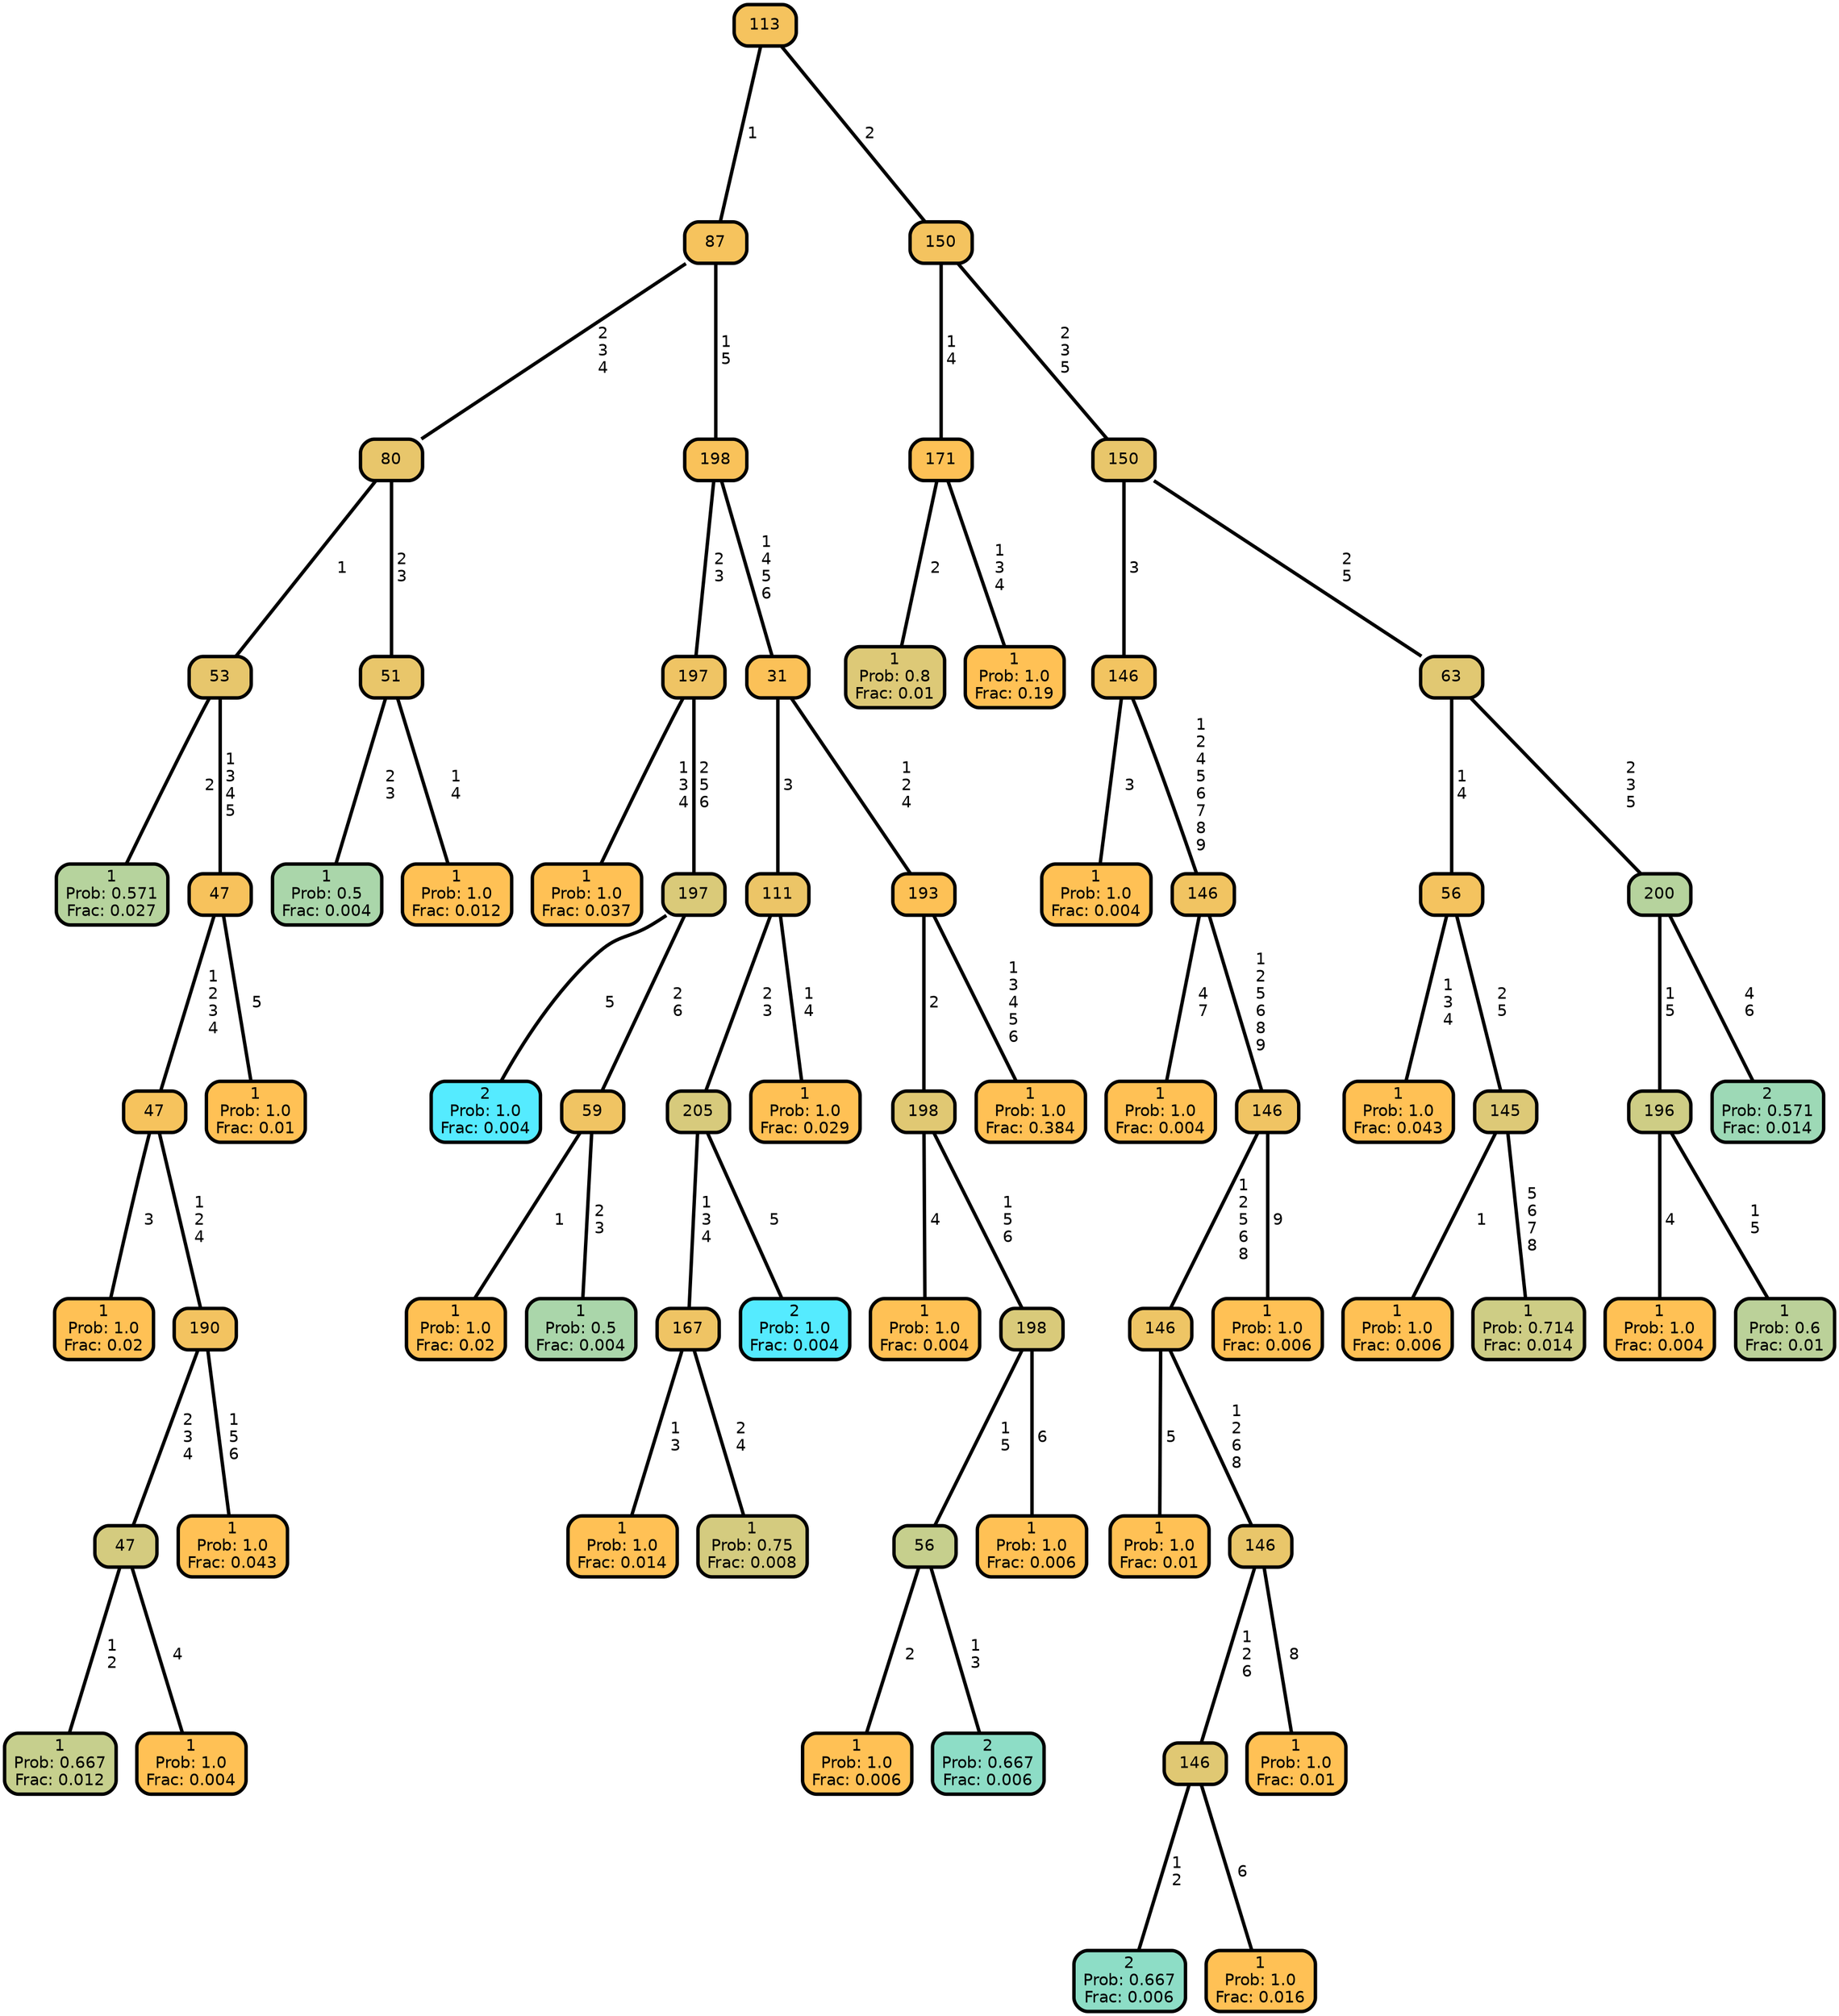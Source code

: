 graph Tree {
node [shape=box, style="filled, rounded",color="black",penwidth="3",fontcolor="black",                 fontname=helvetica] ;
graph [ranksep="0 equally", splines=straight,                 bgcolor=transparent, dpi=200] ;
edge [fontname=helvetica, color=black] ;
0 [label="1
Prob: 0.571
Frac: 0.027", fillcolor="#b6d39d"] ;
1 [label="53", fillcolor="#e7c66c"] ;
2 [label="1
Prob: 1.0
Frac: 0.02", fillcolor="#ffc155"] ;
3 [label="47", fillcolor="#f6c35d"] ;
4 [label="1
Prob: 0.667
Frac: 0.012", fillcolor="#c6cf8d"] ;
5 [label="47", fillcolor="#d4cb7f"] ;
6 [label="1
Prob: 1.0
Frac: 0.004", fillcolor="#ffc155"] ;
7 [label="190", fillcolor="#f3c360"] ;
8 [label="1
Prob: 1.0
Frac: 0.043", fillcolor="#ffc155"] ;
9 [label="47", fillcolor="#f7c25c"] ;
10 [label="1
Prob: 1.0
Frac: 0.01", fillcolor="#ffc155"] ;
11 [label="80", fillcolor="#e8c66b"] ;
12 [label="1
Prob: 0.5
Frac: 0.004", fillcolor="#aad6aa"] ;
13 [label="51", fillcolor="#e9c66a"] ;
14 [label="1
Prob: 1.0
Frac: 0.012", fillcolor="#ffc155"] ;
15 [label="87", fillcolor="#f6c35d"] ;
16 [label="1
Prob: 1.0
Frac: 0.037", fillcolor="#ffc155"] ;
17 [label="197", fillcolor="#efc464"] ;
18 [label="2
Prob: 1.0
Frac: 0.004", fillcolor="#55ebff"] ;
19 [label="197", fillcolor="#daca79"] ;
20 [label="1
Prob: 1.0
Frac: 0.02", fillcolor="#ffc155"] ;
21 [label="59", fillcolor="#f0c463"] ;
22 [label="1
Prob: 0.5
Frac: 0.004", fillcolor="#aad6aa"] ;
23 [label="198", fillcolor="#f9c25a"] ;
24 [label="1
Prob: 1.0
Frac: 0.014", fillcolor="#ffc155"] ;
25 [label="167", fillcolor="#efc464"] ;
26 [label="1
Prob: 0.75
Frac: 0.008", fillcolor="#d4cb7f"] ;
27 [label="205", fillcolor="#d7ca7c"] ;
28 [label="2
Prob: 1.0
Frac: 0.004", fillcolor="#55ebff"] ;
29 [label="111", fillcolor="#ecc567"] ;
30 [label="1
Prob: 1.0
Frac: 0.029", fillcolor="#ffc155"] ;
31 [label="31", fillcolor="#fbc158"] ;
32 [label="1
Prob: 1.0
Frac: 0.004", fillcolor="#ffc155"] ;
33 [label="198", fillcolor="#e0c873"] ;
34 [label="1
Prob: 1.0
Frac: 0.006", fillcolor="#ffc155"] ;
35 [label="56", fillcolor="#c6cf8d"] ;
36 [label="2
Prob: 0.667
Frac: 0.006", fillcolor="#8dddc6"] ;
37 [label="198", fillcolor="#d9ca7a"] ;
38 [label="1
Prob: 1.0
Frac: 0.006", fillcolor="#ffc155"] ;
39 [label="193", fillcolor="#fdc156"] ;
40 [label="1
Prob: 1.0
Frac: 0.384", fillcolor="#ffc155"] ;
41 [label="113", fillcolor="#f5c35e"] ;
42 [label="1
Prob: 0.8
Frac: 0.01", fillcolor="#ddc977"] ;
43 [label="171", fillcolor="#fdc156"] ;
44 [label="1
Prob: 1.0
Frac: 0.19", fillcolor="#ffc155"] ;
45 [label="150", fillcolor="#f4c35f"] ;
46 [label="1
Prob: 1.0
Frac: 0.004", fillcolor="#ffc155"] ;
47 [label="146", fillcolor="#f2c461"] ;
48 [label="1
Prob: 1.0
Frac: 0.004", fillcolor="#ffc155"] ;
49 [label="146", fillcolor="#f1c462"] ;
50 [label="1
Prob: 1.0
Frac: 0.01", fillcolor="#ffc155"] ;
51 [label="146", fillcolor="#eec565"] ;
52 [label="2
Prob: 0.667
Frac: 0.006", fillcolor="#8dddc6"] ;
53 [label="146", fillcolor="#e0c873"] ;
54 [label="1
Prob: 1.0
Frac: 0.016", fillcolor="#ffc155"] ;
55 [label="146", fillcolor="#e9c66a"] ;
56 [label="1
Prob: 1.0
Frac: 0.01", fillcolor="#ffc155"] ;
57 [label="146", fillcolor="#f0c463"] ;
58 [label="1
Prob: 1.0
Frac: 0.006", fillcolor="#ffc155"] ;
59 [label="150", fillcolor="#e8c66b"] ;
60 [label="1
Prob: 1.0
Frac: 0.043", fillcolor="#ffc155"] ;
61 [label="56", fillcolor="#f4c35f"] ;
62 [label="1
Prob: 1.0
Frac: 0.006", fillcolor="#ffc155"] ;
63 [label="145", fillcolor="#ddc977"] ;
64 [label="1
Prob: 0.714
Frac: 0.014", fillcolor="#cecd85"] ;
65 [label="63", fillcolor="#e1c872"] ;
66 [label="1
Prob: 1.0
Frac: 0.004", fillcolor="#ffc155"] ;
67 [label="196", fillcolor="#cecd85"] ;
68 [label="1
Prob: 0.6
Frac: 0.01", fillcolor="#bbd199"] ;
69 [label="200", fillcolor="#b6d39d"] ;
70 [label="2
Prob: 0.571
Frac: 0.014", fillcolor="#9dd9b6"] ;
1 -- 0 [label=" 2",penwidth=3] ;
1 -- 9 [label=" 1\n 3\n 4\n 5",penwidth=3] ;
3 -- 2 [label=" 3",penwidth=3] ;
3 -- 7 [label=" 1\n 2\n 4",penwidth=3] ;
5 -- 4 [label=" 1\n 2",penwidth=3] ;
5 -- 6 [label=" 4",penwidth=3] ;
7 -- 5 [label=" 2\n 3\n 4",penwidth=3] ;
7 -- 8 [label=" 1\n 5\n 6",penwidth=3] ;
9 -- 3 [label=" 1\n 2\n 3\n 4",penwidth=3] ;
9 -- 10 [label=" 5",penwidth=3] ;
11 -- 1 [label=" 1",penwidth=3] ;
11 -- 13 [label=" 2\n 3",penwidth=3] ;
13 -- 12 [label=" 2\n 3",penwidth=3] ;
13 -- 14 [label=" 1\n 4",penwidth=3] ;
15 -- 11 [label=" 2\n 3\n 4",penwidth=3] ;
15 -- 23 [label=" 1\n 5",penwidth=3] ;
17 -- 16 [label=" 1\n 3\n 4",penwidth=3] ;
17 -- 19 [label=" 2\n 5\n 6",penwidth=3] ;
19 -- 18 [label=" 5",penwidth=3] ;
19 -- 21 [label=" 2\n 6",penwidth=3] ;
21 -- 20 [label=" 1",penwidth=3] ;
21 -- 22 [label=" 2\n 3",penwidth=3] ;
23 -- 17 [label=" 2\n 3",penwidth=3] ;
23 -- 31 [label=" 1\n 4\n 5\n 6",penwidth=3] ;
25 -- 24 [label=" 1\n 3",penwidth=3] ;
25 -- 26 [label=" 2\n 4",penwidth=3] ;
27 -- 25 [label=" 1\n 3\n 4",penwidth=3] ;
27 -- 28 [label=" 5",penwidth=3] ;
29 -- 27 [label=" 2\n 3",penwidth=3] ;
29 -- 30 [label=" 1\n 4",penwidth=3] ;
31 -- 29 [label=" 3",penwidth=3] ;
31 -- 39 [label=" 1\n 2\n 4",penwidth=3] ;
33 -- 32 [label=" 4",penwidth=3] ;
33 -- 37 [label=" 1\n 5\n 6",penwidth=3] ;
35 -- 34 [label=" 2",penwidth=3] ;
35 -- 36 [label=" 1\n 3",penwidth=3] ;
37 -- 35 [label=" 1\n 5",penwidth=3] ;
37 -- 38 [label=" 6",penwidth=3] ;
39 -- 33 [label=" 2",penwidth=3] ;
39 -- 40 [label=" 1\n 3\n 4\n 5\n 6",penwidth=3] ;
41 -- 15 [label=" 1",penwidth=3] ;
41 -- 45 [label=" 2",penwidth=3] ;
43 -- 42 [label=" 2",penwidth=3] ;
43 -- 44 [label=" 1\n 3\n 4",penwidth=3] ;
45 -- 43 [label=" 1\n 4",penwidth=3] ;
45 -- 59 [label=" 2\n 3\n 5",penwidth=3] ;
47 -- 46 [label=" 3",penwidth=3] ;
47 -- 49 [label=" 1\n 2\n 4\n 5\n 6\n 7\n 8\n 9",penwidth=3] ;
49 -- 48 [label=" 4\n 7",penwidth=3] ;
49 -- 57 [label=" 1\n 2\n 5\n 6\n 8\n 9",penwidth=3] ;
51 -- 50 [label=" 5",penwidth=3] ;
51 -- 55 [label=" 1\n 2\n 6\n 8",penwidth=3] ;
53 -- 52 [label=" 1\n 2",penwidth=3] ;
53 -- 54 [label=" 6",penwidth=3] ;
55 -- 53 [label=" 1\n 2\n 6",penwidth=3] ;
55 -- 56 [label=" 8",penwidth=3] ;
57 -- 51 [label=" 1\n 2\n 5\n 6\n 8",penwidth=3] ;
57 -- 58 [label=" 9",penwidth=3] ;
59 -- 47 [label=" 3",penwidth=3] ;
59 -- 65 [label=" 2\n 5",penwidth=3] ;
61 -- 60 [label=" 1\n 3\n 4",penwidth=3] ;
61 -- 63 [label=" 2\n 5",penwidth=3] ;
63 -- 62 [label=" 1",penwidth=3] ;
63 -- 64 [label=" 5\n 6\n 7\n 8",penwidth=3] ;
65 -- 61 [label=" 1\n 4",penwidth=3] ;
65 -- 69 [label=" 2\n 3\n 5",penwidth=3] ;
67 -- 66 [label=" 4",penwidth=3] ;
67 -- 68 [label=" 1\n 5",penwidth=3] ;
69 -- 67 [label=" 1\n 5",penwidth=3] ;
69 -- 70 [label=" 4\n 6",penwidth=3] ;
{rank = same;}}